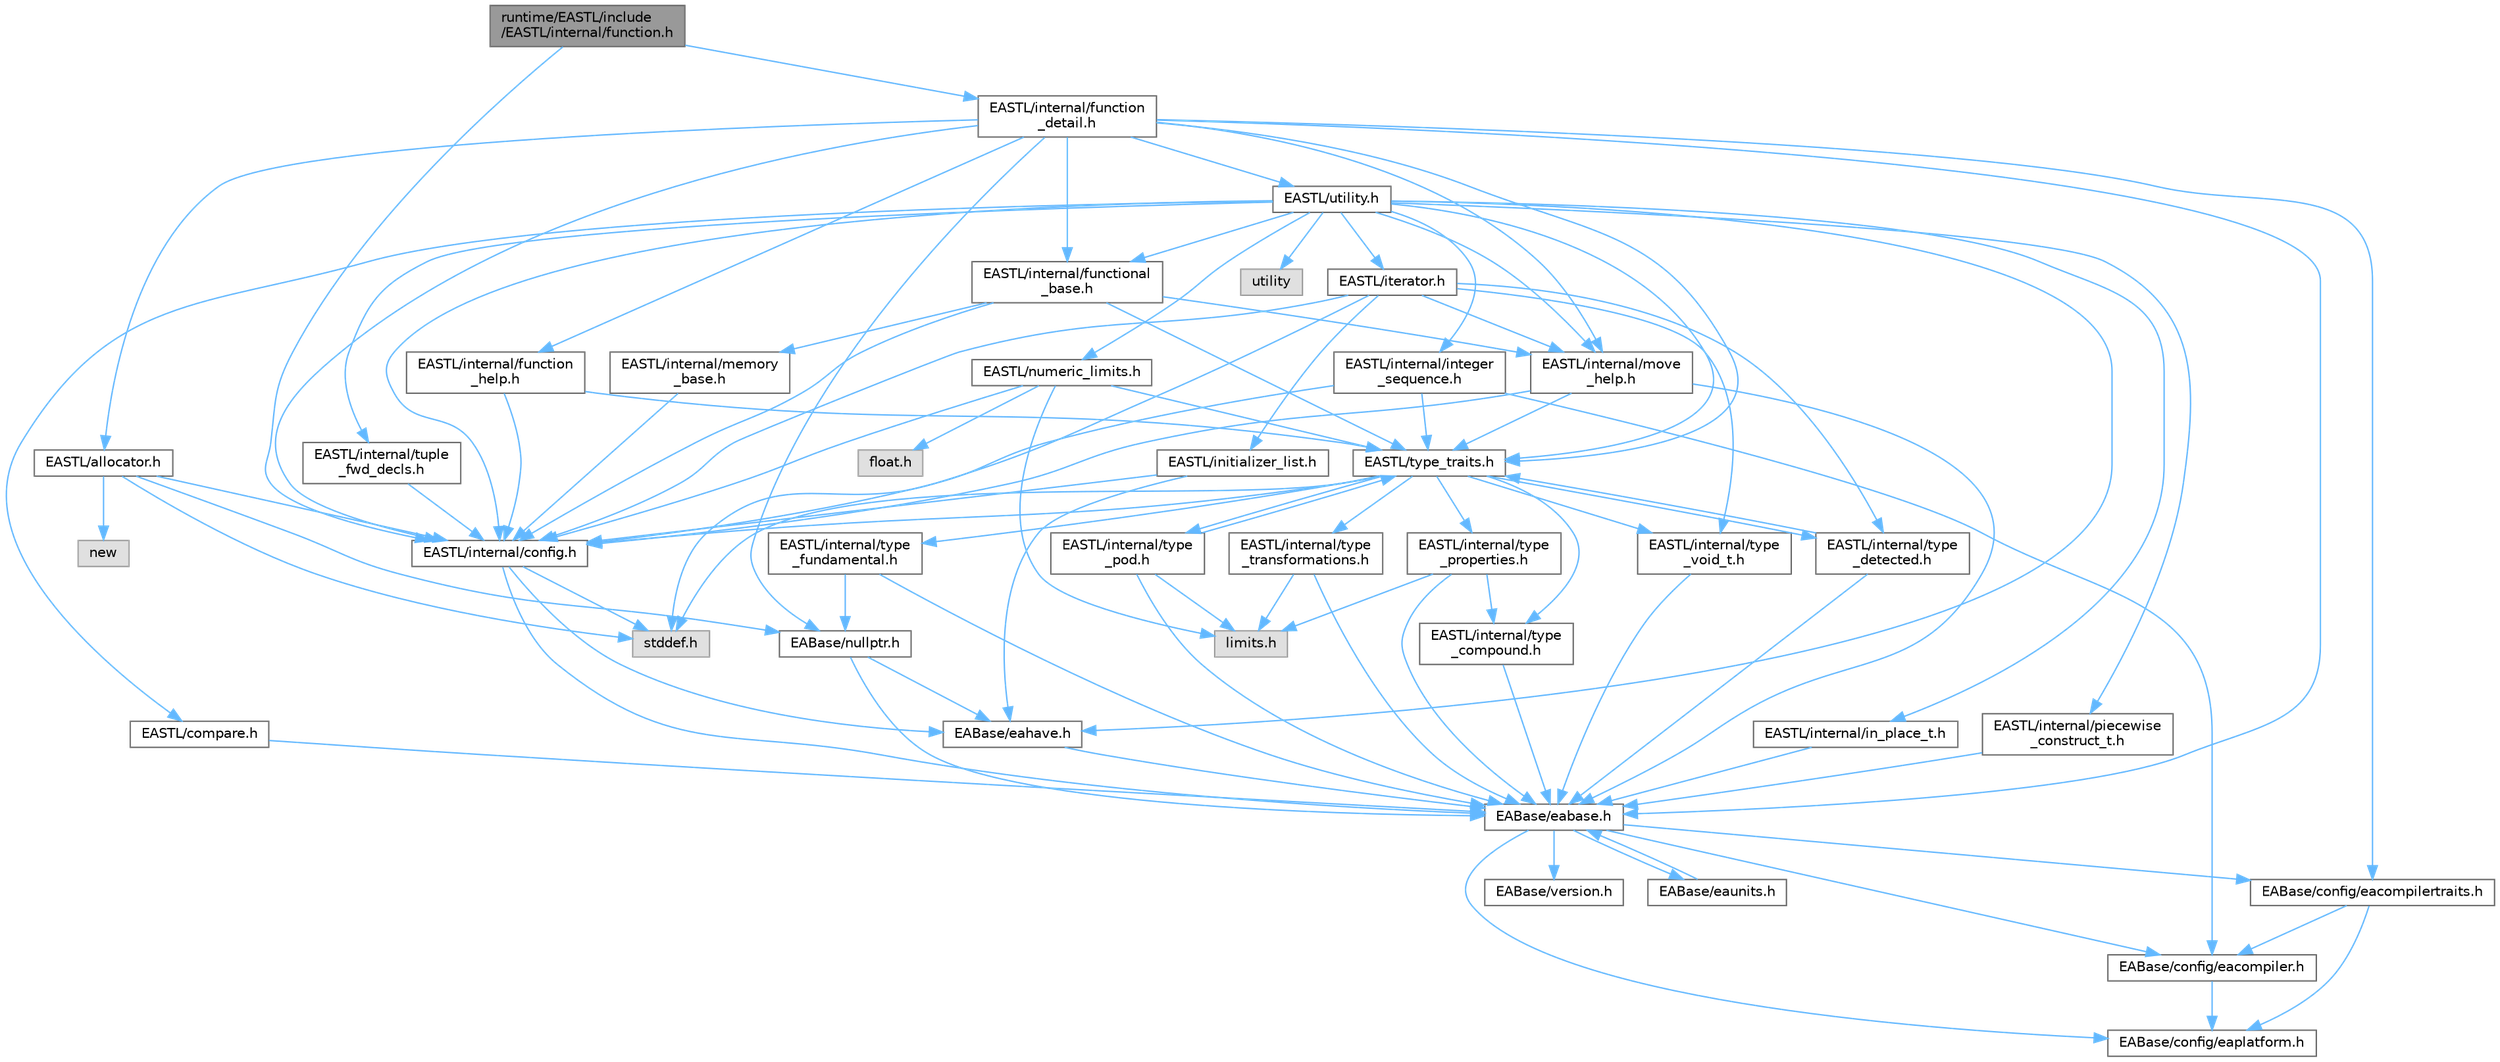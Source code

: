 digraph "runtime/EASTL/include/EASTL/internal/function.h"
{
 // LATEX_PDF_SIZE
  bgcolor="transparent";
  edge [fontname=Helvetica,fontsize=10,labelfontname=Helvetica,labelfontsize=10];
  node [fontname=Helvetica,fontsize=10,shape=box,height=0.2,width=0.4];
  Node1 [id="Node000001",label="runtime/EASTL/include\l/EASTL/internal/function.h",height=0.2,width=0.4,color="gray40", fillcolor="grey60", style="filled", fontcolor="black",tooltip=" "];
  Node1 -> Node2 [id="edge97_Node000001_Node000002",color="steelblue1",style="solid",tooltip=" "];
  Node2 [id="Node000002",label="EASTL/internal/config.h",height=0.2,width=0.4,color="grey40", fillcolor="white", style="filled",URL="$config_8h.html",tooltip=" "];
  Node2 -> Node3 [id="edge98_Node000002_Node000003",color="steelblue1",style="solid",tooltip=" "];
  Node3 [id="Node000003",label="EABase/eabase.h",height=0.2,width=0.4,color="grey40", fillcolor="white", style="filled",URL="$eabase_8h.html",tooltip=" "];
  Node3 -> Node4 [id="edge99_Node000003_Node000004",color="steelblue1",style="solid",tooltip=" "];
  Node4 [id="Node000004",label="EABase/config/eacompiler.h",height=0.2,width=0.4,color="grey40", fillcolor="white", style="filled",URL="$eacompiler_8h.html",tooltip=" "];
  Node4 -> Node5 [id="edge100_Node000004_Node000005",color="steelblue1",style="solid",tooltip=" "];
  Node5 [id="Node000005",label="EABase/config/eaplatform.h",height=0.2,width=0.4,color="grey40", fillcolor="white", style="filled",URL="$eaplatform_8h.html",tooltip=" "];
  Node3 -> Node6 [id="edge101_Node000003_Node000006",color="steelblue1",style="solid",tooltip=" "];
  Node6 [id="Node000006",label="EABase/config/eacompilertraits.h",height=0.2,width=0.4,color="grey40", fillcolor="white", style="filled",URL="$eacompilertraits_8h.html",tooltip=" "];
  Node6 -> Node5 [id="edge102_Node000006_Node000005",color="steelblue1",style="solid",tooltip=" "];
  Node6 -> Node4 [id="edge103_Node000006_Node000004",color="steelblue1",style="solid",tooltip=" "];
  Node3 -> Node5 [id="edge104_Node000003_Node000005",color="steelblue1",style="solid",tooltip=" "];
  Node3 -> Node7 [id="edge105_Node000003_Node000007",color="steelblue1",style="solid",tooltip=" "];
  Node7 [id="Node000007",label="EABase/version.h",height=0.2,width=0.4,color="grey40", fillcolor="white", style="filled",URL="$_e_a_s_t_l_2packages_2_e_a_base_2include_2_common_2_e_a_base_2version_8h.html",tooltip=" "];
  Node3 -> Node8 [id="edge106_Node000003_Node000008",color="steelblue1",style="solid",tooltip=" "];
  Node8 [id="Node000008",label="EABase/eaunits.h",height=0.2,width=0.4,color="grey40", fillcolor="white", style="filled",URL="$eaunits_8h.html",tooltip=" "];
  Node8 -> Node3 [id="edge107_Node000008_Node000003",color="steelblue1",style="solid",tooltip=" "];
  Node2 -> Node9 [id="edge108_Node000002_Node000009",color="steelblue1",style="solid",tooltip=" "];
  Node9 [id="Node000009",label="EABase/eahave.h",height=0.2,width=0.4,color="grey40", fillcolor="white", style="filled",URL="$eahave_8h.html",tooltip=" "];
  Node9 -> Node3 [id="edge109_Node000009_Node000003",color="steelblue1",style="solid",tooltip=" "];
  Node2 -> Node10 [id="edge110_Node000002_Node000010",color="steelblue1",style="solid",tooltip=" "];
  Node10 [id="Node000010",label="stddef.h",height=0.2,width=0.4,color="grey60", fillcolor="#E0E0E0", style="filled",tooltip=" "];
  Node1 -> Node11 [id="edge111_Node000001_Node000011",color="steelblue1",style="solid",tooltip=" "];
  Node11 [id="Node000011",label="EASTL/internal/function\l_detail.h",height=0.2,width=0.4,color="grey40", fillcolor="white", style="filled",URL="$function__detail_8h.html",tooltip=" "];
  Node11 -> Node6 [id="edge112_Node000011_Node000006",color="steelblue1",style="solid",tooltip=" "];
  Node11 -> Node3 [id="edge113_Node000011_Node000003",color="steelblue1",style="solid",tooltip=" "];
  Node11 -> Node12 [id="edge114_Node000011_Node000012",color="steelblue1",style="solid",tooltip=" "];
  Node12 [id="Node000012",label="EABase/nullptr.h",height=0.2,width=0.4,color="grey40", fillcolor="white", style="filled",URL="$nullptr_8h.html",tooltip=" "];
  Node12 -> Node3 [id="edge115_Node000012_Node000003",color="steelblue1",style="solid",tooltip=" "];
  Node12 -> Node9 [id="edge116_Node000012_Node000009",color="steelblue1",style="solid",tooltip=" "];
  Node11 -> Node13 [id="edge117_Node000011_Node000013",color="steelblue1",style="solid",tooltip=" "];
  Node13 [id="Node000013",label="EASTL/allocator.h",height=0.2,width=0.4,color="grey40", fillcolor="white", style="filled",URL="$allocator_8h.html",tooltip=" "];
  Node13 -> Node2 [id="edge118_Node000013_Node000002",color="steelblue1",style="solid",tooltip=" "];
  Node13 -> Node12 [id="edge119_Node000013_Node000012",color="steelblue1",style="solid",tooltip=" "];
  Node13 -> Node10 [id="edge120_Node000013_Node000010",color="steelblue1",style="solid",tooltip=" "];
  Node13 -> Node14 [id="edge121_Node000013_Node000014",color="steelblue1",style="solid",tooltip=" "];
  Node14 [id="Node000014",label="new",height=0.2,width=0.4,color="grey60", fillcolor="#E0E0E0", style="filled",tooltip=" "];
  Node11 -> Node2 [id="edge122_Node000011_Node000002",color="steelblue1",style="solid",tooltip=" "];
  Node11 -> Node15 [id="edge123_Node000011_Node000015",color="steelblue1",style="solid",tooltip=" "];
  Node15 [id="Node000015",label="EASTL/internal/function\l_help.h",height=0.2,width=0.4,color="grey40", fillcolor="white", style="filled",URL="$function__help_8h.html",tooltip=" "];
  Node15 -> Node2 [id="edge124_Node000015_Node000002",color="steelblue1",style="solid",tooltip=" "];
  Node15 -> Node16 [id="edge125_Node000015_Node000016",color="steelblue1",style="solid",tooltip=" "];
  Node16 [id="Node000016",label="EASTL/type_traits.h",height=0.2,width=0.4,color="grey40", fillcolor="white", style="filled",URL="$_e_a_s_t_l_2include_2_e_a_s_t_l_2type__traits_8h.html",tooltip=" "];
  Node16 -> Node2 [id="edge126_Node000016_Node000002",color="steelblue1",style="solid",tooltip=" "];
  Node16 -> Node10 [id="edge127_Node000016_Node000010",color="steelblue1",style="solid",tooltip=" "];
  Node16 -> Node17 [id="edge128_Node000016_Node000017",color="steelblue1",style="solid",tooltip=" "];
  Node17 [id="Node000017",label="EASTL/internal/type\l_fundamental.h",height=0.2,width=0.4,color="grey40", fillcolor="white", style="filled",URL="$type__fundamental_8h.html",tooltip=" "];
  Node17 -> Node3 [id="edge129_Node000017_Node000003",color="steelblue1",style="solid",tooltip=" "];
  Node17 -> Node12 [id="edge130_Node000017_Node000012",color="steelblue1",style="solid",tooltip=" "];
  Node16 -> Node18 [id="edge131_Node000016_Node000018",color="steelblue1",style="solid",tooltip=" "];
  Node18 [id="Node000018",label="EASTL/internal/type\l_transformations.h",height=0.2,width=0.4,color="grey40", fillcolor="white", style="filled",URL="$type__transformations_8h.html",tooltip=" "];
  Node18 -> Node3 [id="edge132_Node000018_Node000003",color="steelblue1",style="solid",tooltip=" "];
  Node18 -> Node19 [id="edge133_Node000018_Node000019",color="steelblue1",style="solid",tooltip=" "];
  Node19 [id="Node000019",label="limits.h",height=0.2,width=0.4,color="grey60", fillcolor="#E0E0E0", style="filled",tooltip=" "];
  Node16 -> Node20 [id="edge134_Node000016_Node000020",color="steelblue1",style="solid",tooltip=" "];
  Node20 [id="Node000020",label="EASTL/internal/type\l_void_t.h",height=0.2,width=0.4,color="grey40", fillcolor="white", style="filled",URL="$type__void__t_8h.html",tooltip=" "];
  Node20 -> Node3 [id="edge135_Node000020_Node000003",color="steelblue1",style="solid",tooltip=" "];
  Node16 -> Node21 [id="edge136_Node000016_Node000021",color="steelblue1",style="solid",tooltip=" "];
  Node21 [id="Node000021",label="EASTL/internal/type\l_properties.h",height=0.2,width=0.4,color="grey40", fillcolor="white", style="filled",URL="$type__properties_8h.html",tooltip=" "];
  Node21 -> Node3 [id="edge137_Node000021_Node000003",color="steelblue1",style="solid",tooltip=" "];
  Node21 -> Node19 [id="edge138_Node000021_Node000019",color="steelblue1",style="solid",tooltip=" "];
  Node21 -> Node22 [id="edge139_Node000021_Node000022",color="steelblue1",style="solid",tooltip=" "];
  Node22 [id="Node000022",label="EASTL/internal/type\l_compound.h",height=0.2,width=0.4,color="grey40", fillcolor="white", style="filled",URL="$type__compound_8h.html",tooltip=" "];
  Node22 -> Node3 [id="edge140_Node000022_Node000003",color="steelblue1",style="solid",tooltip=" "];
  Node16 -> Node22 [id="edge141_Node000016_Node000022",color="steelblue1",style="solid",tooltip=" "];
  Node16 -> Node23 [id="edge142_Node000016_Node000023",color="steelblue1",style="solid",tooltip=" "];
  Node23 [id="Node000023",label="EASTL/internal/type\l_pod.h",height=0.2,width=0.4,color="grey40", fillcolor="white", style="filled",URL="$type__pod_8h.html",tooltip=" "];
  Node23 -> Node3 [id="edge143_Node000023_Node000003",color="steelblue1",style="solid",tooltip=" "];
  Node23 -> Node19 [id="edge144_Node000023_Node000019",color="steelblue1",style="solid",tooltip=" "];
  Node23 -> Node16 [id="edge145_Node000023_Node000016",color="steelblue1",style="solid",tooltip=" "];
  Node16 -> Node24 [id="edge146_Node000016_Node000024",color="steelblue1",style="solid",tooltip=" "];
  Node24 [id="Node000024",label="EASTL/internal/type\l_detected.h",height=0.2,width=0.4,color="grey40", fillcolor="white", style="filled",URL="$type__detected_8h.html",tooltip=" "];
  Node24 -> Node3 [id="edge147_Node000024_Node000003",color="steelblue1",style="solid",tooltip=" "];
  Node24 -> Node16 [id="edge148_Node000024_Node000016",color="steelblue1",style="solid",tooltip=" "];
  Node11 -> Node25 [id="edge149_Node000011_Node000025",color="steelblue1",style="solid",tooltip=" "];
  Node25 [id="Node000025",label="EASTL/internal/functional\l_base.h",height=0.2,width=0.4,color="grey40", fillcolor="white", style="filled",URL="$functional__base_8h.html",tooltip=" "];
  Node25 -> Node2 [id="edge150_Node000025_Node000002",color="steelblue1",style="solid",tooltip=" "];
  Node25 -> Node26 [id="edge151_Node000025_Node000026",color="steelblue1",style="solid",tooltip=" "];
  Node26 [id="Node000026",label="EASTL/internal/memory\l_base.h",height=0.2,width=0.4,color="grey40", fillcolor="white", style="filled",URL="$memory__base_8h.html",tooltip=" "];
  Node26 -> Node2 [id="edge152_Node000026_Node000002",color="steelblue1",style="solid",tooltip=" "];
  Node25 -> Node27 [id="edge153_Node000025_Node000027",color="steelblue1",style="solid",tooltip=" "];
  Node27 [id="Node000027",label="EASTL/internal/move\l_help.h",height=0.2,width=0.4,color="grey40", fillcolor="white", style="filled",URL="$move__help_8h.html",tooltip=" "];
  Node27 -> Node3 [id="edge154_Node000027_Node000003",color="steelblue1",style="solid",tooltip=" "];
  Node27 -> Node2 [id="edge155_Node000027_Node000002",color="steelblue1",style="solid",tooltip=" "];
  Node27 -> Node16 [id="edge156_Node000027_Node000016",color="steelblue1",style="solid",tooltip=" "];
  Node25 -> Node16 [id="edge157_Node000025_Node000016",color="steelblue1",style="solid",tooltip=" "];
  Node11 -> Node27 [id="edge158_Node000011_Node000027",color="steelblue1",style="solid",tooltip=" "];
  Node11 -> Node16 [id="edge159_Node000011_Node000016",color="steelblue1",style="solid",tooltip=" "];
  Node11 -> Node28 [id="edge160_Node000011_Node000028",color="steelblue1",style="solid",tooltip=" "];
  Node28 [id="Node000028",label="EASTL/utility.h",height=0.2,width=0.4,color="grey40", fillcolor="white", style="filled",URL="$_e_a_s_t_l_2include_2_e_a_s_t_l_2utility_8h.html",tooltip=" "];
  Node28 -> Node2 [id="edge161_Node000028_Node000002",color="steelblue1",style="solid",tooltip=" "];
  Node28 -> Node16 [id="edge162_Node000028_Node000016",color="steelblue1",style="solid",tooltip=" "];
  Node28 -> Node29 [id="edge163_Node000028_Node000029",color="steelblue1",style="solid",tooltip=" "];
  Node29 [id="Node000029",label="EASTL/iterator.h",height=0.2,width=0.4,color="grey40", fillcolor="white", style="filled",URL="$_e_a_s_t_l_2include_2_e_a_s_t_l_2iterator_8h.html",tooltip=" "];
  Node29 -> Node2 [id="edge164_Node000029_Node000002",color="steelblue1",style="solid",tooltip=" "];
  Node29 -> Node27 [id="edge165_Node000029_Node000027",color="steelblue1",style="solid",tooltip=" "];
  Node29 -> Node24 [id="edge166_Node000029_Node000024",color="steelblue1",style="solid",tooltip=" "];
  Node29 -> Node20 [id="edge167_Node000029_Node000020",color="steelblue1",style="solid",tooltip=" "];
  Node29 -> Node30 [id="edge168_Node000029_Node000030",color="steelblue1",style="solid",tooltip=" "];
  Node30 [id="Node000030",label="EASTL/initializer_list.h",height=0.2,width=0.4,color="grey40", fillcolor="white", style="filled",URL="$initializer__list_8h.html",tooltip=" "];
  Node30 -> Node2 [id="edge169_Node000030_Node000002",color="steelblue1",style="solid",tooltip=" "];
  Node30 -> Node9 [id="edge170_Node000030_Node000009",color="steelblue1",style="solid",tooltip=" "];
  Node29 -> Node10 [id="edge171_Node000029_Node000010",color="steelblue1",style="solid",tooltip=" "];
  Node28 -> Node31 [id="edge172_Node000028_Node000031",color="steelblue1",style="solid",tooltip=" "];
  Node31 [id="Node000031",label="EASTL/numeric_limits.h",height=0.2,width=0.4,color="grey40", fillcolor="white", style="filled",URL="$numeric__limits_8h.html",tooltip=" "];
  Node31 -> Node2 [id="edge173_Node000031_Node000002",color="steelblue1",style="solid",tooltip=" "];
  Node31 -> Node16 [id="edge174_Node000031_Node000016",color="steelblue1",style="solid",tooltip=" "];
  Node31 -> Node19 [id="edge175_Node000031_Node000019",color="steelblue1",style="solid",tooltip=" "];
  Node31 -> Node32 [id="edge176_Node000031_Node000032",color="steelblue1",style="solid",tooltip=" "];
  Node32 [id="Node000032",label="float.h",height=0.2,width=0.4,color="grey60", fillcolor="#E0E0E0", style="filled",tooltip=" "];
  Node28 -> Node33 [id="edge177_Node000028_Node000033",color="steelblue1",style="solid",tooltip=" "];
  Node33 [id="Node000033",label="EASTL/compare.h",height=0.2,width=0.4,color="grey40", fillcolor="white", style="filled",URL="$compare_8h.html",tooltip=" "];
  Node33 -> Node3 [id="edge178_Node000033_Node000003",color="steelblue1",style="solid",tooltip=" "];
  Node28 -> Node25 [id="edge179_Node000028_Node000025",color="steelblue1",style="solid",tooltip=" "];
  Node28 -> Node27 [id="edge180_Node000028_Node000027",color="steelblue1",style="solid",tooltip=" "];
  Node28 -> Node9 [id="edge181_Node000028_Node000009",color="steelblue1",style="solid",tooltip=" "];
  Node28 -> Node34 [id="edge182_Node000028_Node000034",color="steelblue1",style="solid",tooltip=" "];
  Node34 [id="Node000034",label="EASTL/internal/integer\l_sequence.h",height=0.2,width=0.4,color="grey40", fillcolor="white", style="filled",URL="$integer__sequence_8h.html",tooltip=" "];
  Node34 -> Node4 [id="edge183_Node000034_Node000004",color="steelblue1",style="solid",tooltip=" "];
  Node34 -> Node2 [id="edge184_Node000034_Node000002",color="steelblue1",style="solid",tooltip=" "];
  Node34 -> Node16 [id="edge185_Node000034_Node000016",color="steelblue1",style="solid",tooltip=" "];
  Node28 -> Node35 [id="edge186_Node000028_Node000035",color="steelblue1",style="solid",tooltip=" "];
  Node35 [id="Node000035",label="EASTL/internal/tuple\l_fwd_decls.h",height=0.2,width=0.4,color="grey40", fillcolor="white", style="filled",URL="$tuple__fwd__decls_8h.html",tooltip=" "];
  Node35 -> Node2 [id="edge187_Node000035_Node000002",color="steelblue1",style="solid",tooltip=" "];
  Node28 -> Node36 [id="edge188_Node000028_Node000036",color="steelblue1",style="solid",tooltip=" "];
  Node36 [id="Node000036",label="EASTL/internal/in_place_t.h",height=0.2,width=0.4,color="grey40", fillcolor="white", style="filled",URL="$in__place__t_8h.html",tooltip=" "];
  Node36 -> Node3 [id="edge189_Node000036_Node000003",color="steelblue1",style="solid",tooltip=" "];
  Node28 -> Node37 [id="edge190_Node000028_Node000037",color="steelblue1",style="solid",tooltip=" "];
  Node37 [id="Node000037",label="EASTL/internal/piecewise\l_construct_t.h",height=0.2,width=0.4,color="grey40", fillcolor="white", style="filled",URL="$piecewise__construct__t_8h.html",tooltip=" "];
  Node37 -> Node3 [id="edge191_Node000037_Node000003",color="steelblue1",style="solid",tooltip=" "];
  Node28 -> Node38 [id="edge192_Node000028_Node000038",color="steelblue1",style="solid",tooltip=" "];
  Node38 [id="Node000038",label="utility",height=0.2,width=0.4,color="grey60", fillcolor="#E0E0E0", style="filled",tooltip=" "];
}
